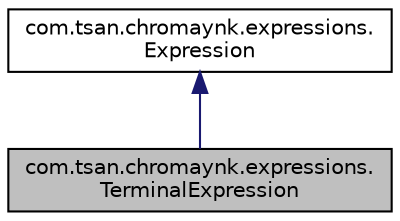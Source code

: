 digraph "com.tsan.chromaynk.expressions.TerminalExpression"
{
 // LATEX_PDF_SIZE
  edge [fontname="Helvetica",fontsize="10",labelfontname="Helvetica",labelfontsize="10"];
  node [fontname="Helvetica",fontsize="10",shape=record];
  Node1 [label="com.tsan.chromaynk.expressions.\lTerminalExpression",height=0.2,width=0.4,color="black", fillcolor="grey75", style="filled", fontcolor="black",tooltip=" "];
  Node2 -> Node1 [dir="back",color="midnightblue",fontsize="10",style="solid",fontname="Helvetica"];
  Node2 [label="com.tsan.chromaynk.expressions.\lExpression",height=0.2,width=0.4,color="black", fillcolor="white", style="filled",URL="$classcom_1_1tsan_1_1chromaynk_1_1expressions_1_1Expression.html",tooltip=" "];
}
